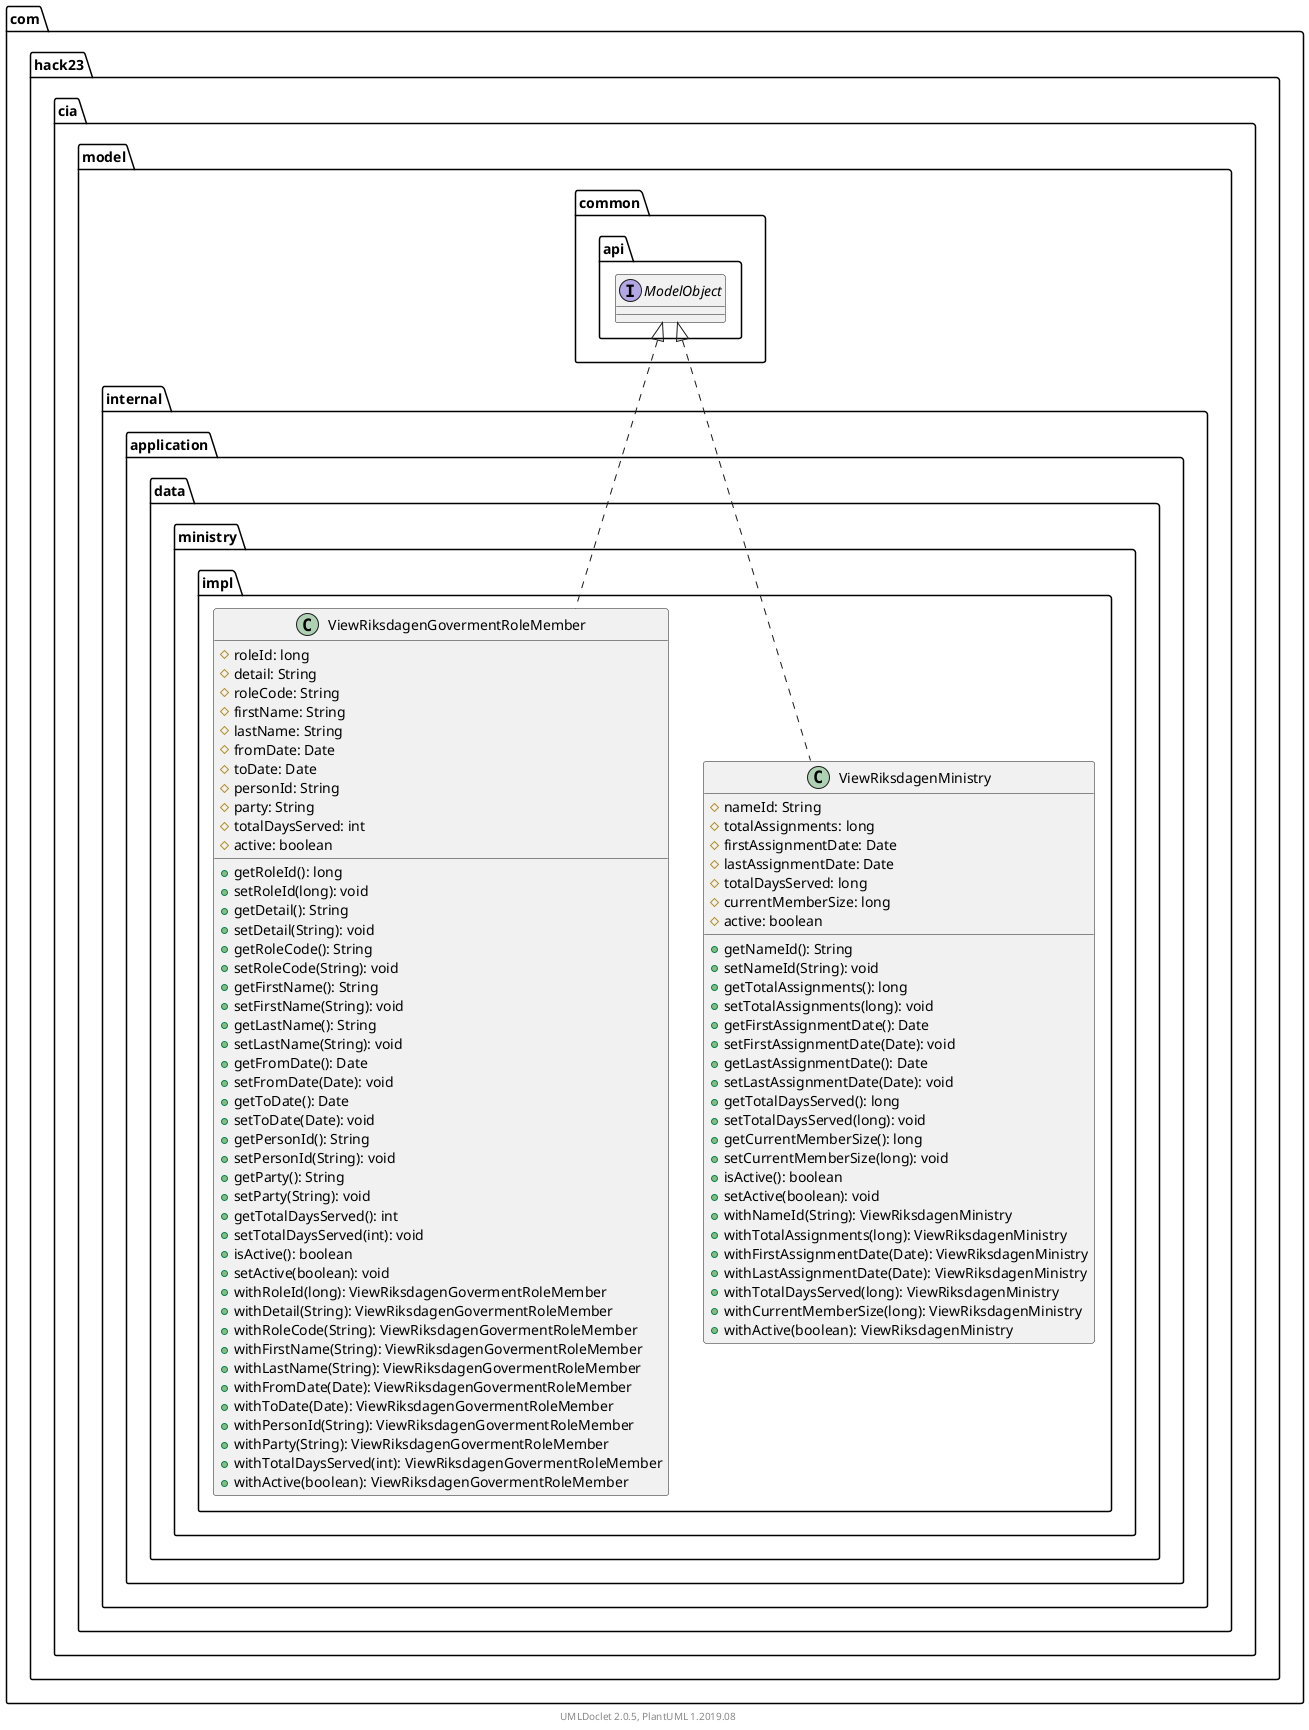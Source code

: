 @startuml
    namespace com.hack23.cia.model.internal.application.data.ministry.impl {

        class ViewRiksdagenMinistry [[ViewRiksdagenMinistry.html]] {
            #nameId: String
            #totalAssignments: long
            #firstAssignmentDate: Date
            #lastAssignmentDate: Date
            #totalDaysServed: long
            #currentMemberSize: long
            #active: boolean
            +getNameId(): String
            +setNameId(String): void
            +getTotalAssignments(): long
            +setTotalAssignments(long): void
            +getFirstAssignmentDate(): Date
            +setFirstAssignmentDate(Date): void
            +getLastAssignmentDate(): Date
            +setLastAssignmentDate(Date): void
            +getTotalDaysServed(): long
            +setTotalDaysServed(long): void
            +getCurrentMemberSize(): long
            +setCurrentMemberSize(long): void
            +isActive(): boolean
            +setActive(boolean): void
            +withNameId(String): ViewRiksdagenMinistry
            +withTotalAssignments(long): ViewRiksdagenMinistry
            +withFirstAssignmentDate(Date): ViewRiksdagenMinistry
            +withLastAssignmentDate(Date): ViewRiksdagenMinistry
            +withTotalDaysServed(long): ViewRiksdagenMinistry
            +withCurrentMemberSize(long): ViewRiksdagenMinistry
            +withActive(boolean): ViewRiksdagenMinistry
        }

        class ViewRiksdagenGovermentRoleMember [[ViewRiksdagenGovermentRoleMember.html]] {
            #roleId: long
            #detail: String
            #roleCode: String
            #firstName: String
            #lastName: String
            #fromDate: Date
            #toDate: Date
            #personId: String
            #party: String
            #totalDaysServed: int
            #active: boolean
            +getRoleId(): long
            +setRoleId(long): void
            +getDetail(): String
            +setDetail(String): void
            +getRoleCode(): String
            +setRoleCode(String): void
            +getFirstName(): String
            +setFirstName(String): void
            +getLastName(): String
            +setLastName(String): void
            +getFromDate(): Date
            +setFromDate(Date): void
            +getToDate(): Date
            +setToDate(Date): void
            +getPersonId(): String
            +setPersonId(String): void
            +getParty(): String
            +setParty(String): void
            +getTotalDaysServed(): int
            +setTotalDaysServed(int): void
            +isActive(): boolean
            +setActive(boolean): void
            +withRoleId(long): ViewRiksdagenGovermentRoleMember
            +withDetail(String): ViewRiksdagenGovermentRoleMember
            +withRoleCode(String): ViewRiksdagenGovermentRoleMember
            +withFirstName(String): ViewRiksdagenGovermentRoleMember
            +withLastName(String): ViewRiksdagenGovermentRoleMember
            +withFromDate(Date): ViewRiksdagenGovermentRoleMember
            +withToDate(Date): ViewRiksdagenGovermentRoleMember
            +withPersonId(String): ViewRiksdagenGovermentRoleMember
            +withParty(String): ViewRiksdagenGovermentRoleMember
            +withTotalDaysServed(int): ViewRiksdagenGovermentRoleMember
            +withActive(boolean): ViewRiksdagenGovermentRoleMember
        }

        com.hack23.cia.model.common.api.ModelObject <|.. ViewRiksdagenMinistry
        com.hack23.cia.model.common.api.ModelObject <|.. ViewRiksdagenGovermentRoleMember
    }

    namespace com.hack23.cia.model.common.api {
        interface ModelObject
    }

    center footer UMLDoclet 2.0.5, PlantUML 1.2019.08
@enduml
